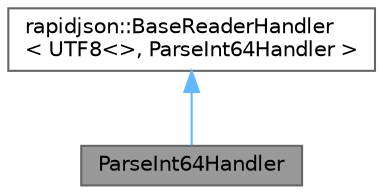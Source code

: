 digraph "ParseInt64Handler"
{
 // LATEX_PDF_SIZE
  bgcolor="transparent";
  edge [fontname=Helvetica,fontsize=10,labelfontname=Helvetica,labelfontsize=10];
  node [fontname=Helvetica,fontsize=10,shape=box,height=0.2,width=0.4];
  Node1 [id="Node000001",label="ParseInt64Handler",height=0.2,width=0.4,color="gray40", fillcolor="grey60", style="filled", fontcolor="black",tooltip=" "];
  Node2 -> Node1 [id="edge1_Node000001_Node000002",dir="back",color="steelblue1",style="solid",tooltip=" "];
  Node2 [id="Node000002",label="rapidjson::BaseReaderHandler\l\< UTF8\<\>, ParseInt64Handler \>",height=0.2,width=0.4,color="gray40", fillcolor="white", style="filled",URL="$structrapidjson_1_1_base_reader_handler.html",tooltip=" "];
}
